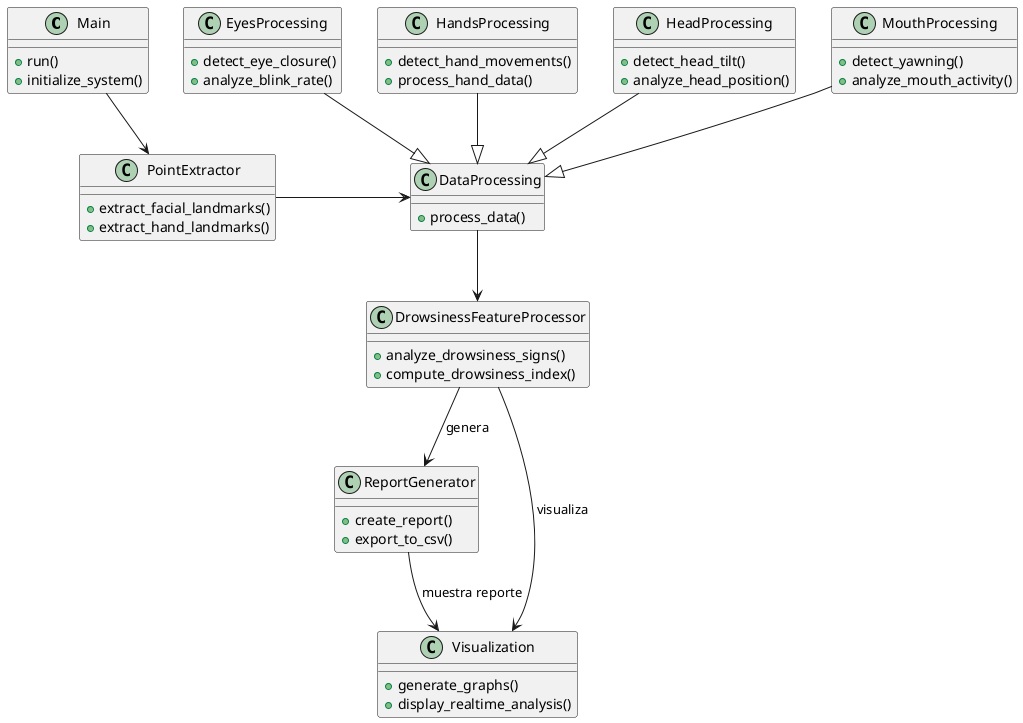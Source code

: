 @startuml
    class Main {
        +run()
        +initialize_system()
    }

    class DataProcessing {
        +process_data()
    }

    class EyesProcessing {
        +detect_eye_closure()
        +analyze_blink_rate()
    }

    class HandsProcessing {
        +detect_hand_movements()
        +process_hand_data()
    }

    class HeadProcessing {
        +detect_head_tilt()
        +analyze_head_position()
    }

    class MouthProcessing {
        +detect_yawning()
        +analyze_mouth_activity()
    }

    class DrowsinessFeatureProcessor {
        +analyze_drowsiness_signs()
        +compute_drowsiness_index()
    }

    class PointExtractor {
        +extract_facial_landmarks()
        +extract_hand_landmarks()
    }

    class ReportGenerator {
        +create_report()
        +export_to_csv()
    }

    class Visualization {
        +generate_graphs()
        +display_realtime_analysis()
    }

    ' Relaciones entre clases
    DrowsinessFeatureProcessor --> ReportGenerator : genera
    DrowsinessFeatureProcessor --> Visualization : visualiza

    ' Relaciones de herencia
    EyesProcessing --|> DataProcessing
    HandsProcessing --|> DataProcessing
    HeadProcessing --|> DataProcessing
    MouthProcessing --|> DataProcessing

    DataProcessing --> DrowsinessFeatureProcessor
    Main --> PointExtractor
    PointExtractor -r-> DataProcessing

    ReportGenerator --> Visualization : muestra reporte



@enduml
